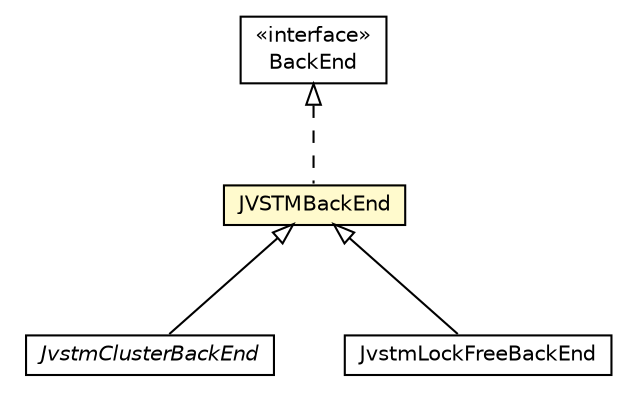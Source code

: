 #!/usr/local/bin/dot
#
# Class diagram 
# Generated by UMLGraph version 5.1 (http://www.umlgraph.org/)
#

digraph G {
	edge [fontname="Helvetica",fontsize=10,labelfontname="Helvetica",labelfontsize=10];
	node [fontname="Helvetica",fontsize=10,shape=plaintext];
	nodesep=0.25;
	ranksep=0.5;
	// pt.ist.fenixframework.backend.BackEnd
	c95985 [label=<<table title="pt.ist.fenixframework.backend.BackEnd" border="0" cellborder="1" cellspacing="0" cellpadding="2" port="p" href="../BackEnd.html">
		<tr><td><table border="0" cellspacing="0" cellpadding="1">
<tr><td align="center" balign="center"> &#171;interface&#187; </td></tr>
<tr><td align="center" balign="center"> BackEnd </td></tr>
		</table></td></tr>
		</table>>, fontname="Helvetica", fontcolor="black", fontsize=10.0];
	// pt.ist.fenixframework.backend.jvstm.JVSTMBackEnd
	c96076 [label=<<table title="pt.ist.fenixframework.backend.jvstm.JVSTMBackEnd" border="0" cellborder="1" cellspacing="0" cellpadding="2" port="p" bgcolor="lemonChiffon" href="./JVSTMBackEnd.html">
		<tr><td><table border="0" cellspacing="0" cellpadding="1">
<tr><td align="center" balign="center"> JVSTMBackEnd </td></tr>
		</table></td></tr>
		</table>>, fontname="Helvetica", fontcolor="black", fontsize=10.0];
	// pt.ist.fenixframework.backend.jvstm.cluster.JvstmClusterBackEnd
	c96118 [label=<<table title="pt.ist.fenixframework.backend.jvstm.cluster.JvstmClusterBackEnd" border="0" cellborder="1" cellspacing="0" cellpadding="2" port="p" href="./cluster/JvstmClusterBackEnd.html">
		<tr><td><table border="0" cellspacing="0" cellpadding="1">
<tr><td align="center" balign="center"><font face="Helvetica-Oblique"> JvstmClusterBackEnd </font></td></tr>
		</table></td></tr>
		</table>>, fontname="Helvetica", fontcolor="black", fontsize=10.0];
	// pt.ist.fenixframework.backend.jvstm.lf.JvstmLockFreeBackEnd
	c96136 [label=<<table title="pt.ist.fenixframework.backend.jvstm.lf.JvstmLockFreeBackEnd" border="0" cellborder="1" cellspacing="0" cellpadding="2" port="p" href="./lf/JvstmLockFreeBackEnd.html">
		<tr><td><table border="0" cellspacing="0" cellpadding="1">
<tr><td align="center" balign="center"> JvstmLockFreeBackEnd </td></tr>
		</table></td></tr>
		</table>>, fontname="Helvetica", fontcolor="black", fontsize=10.0];
	//pt.ist.fenixframework.backend.jvstm.JVSTMBackEnd implements pt.ist.fenixframework.backend.BackEnd
	c95985:p -> c96076:p [dir=back,arrowtail=empty,style=dashed];
	//pt.ist.fenixframework.backend.jvstm.cluster.JvstmClusterBackEnd extends pt.ist.fenixframework.backend.jvstm.JVSTMBackEnd
	c96076:p -> c96118:p [dir=back,arrowtail=empty];
	//pt.ist.fenixframework.backend.jvstm.lf.JvstmLockFreeBackEnd extends pt.ist.fenixframework.backend.jvstm.JVSTMBackEnd
	c96076:p -> c96136:p [dir=back,arrowtail=empty];
}

